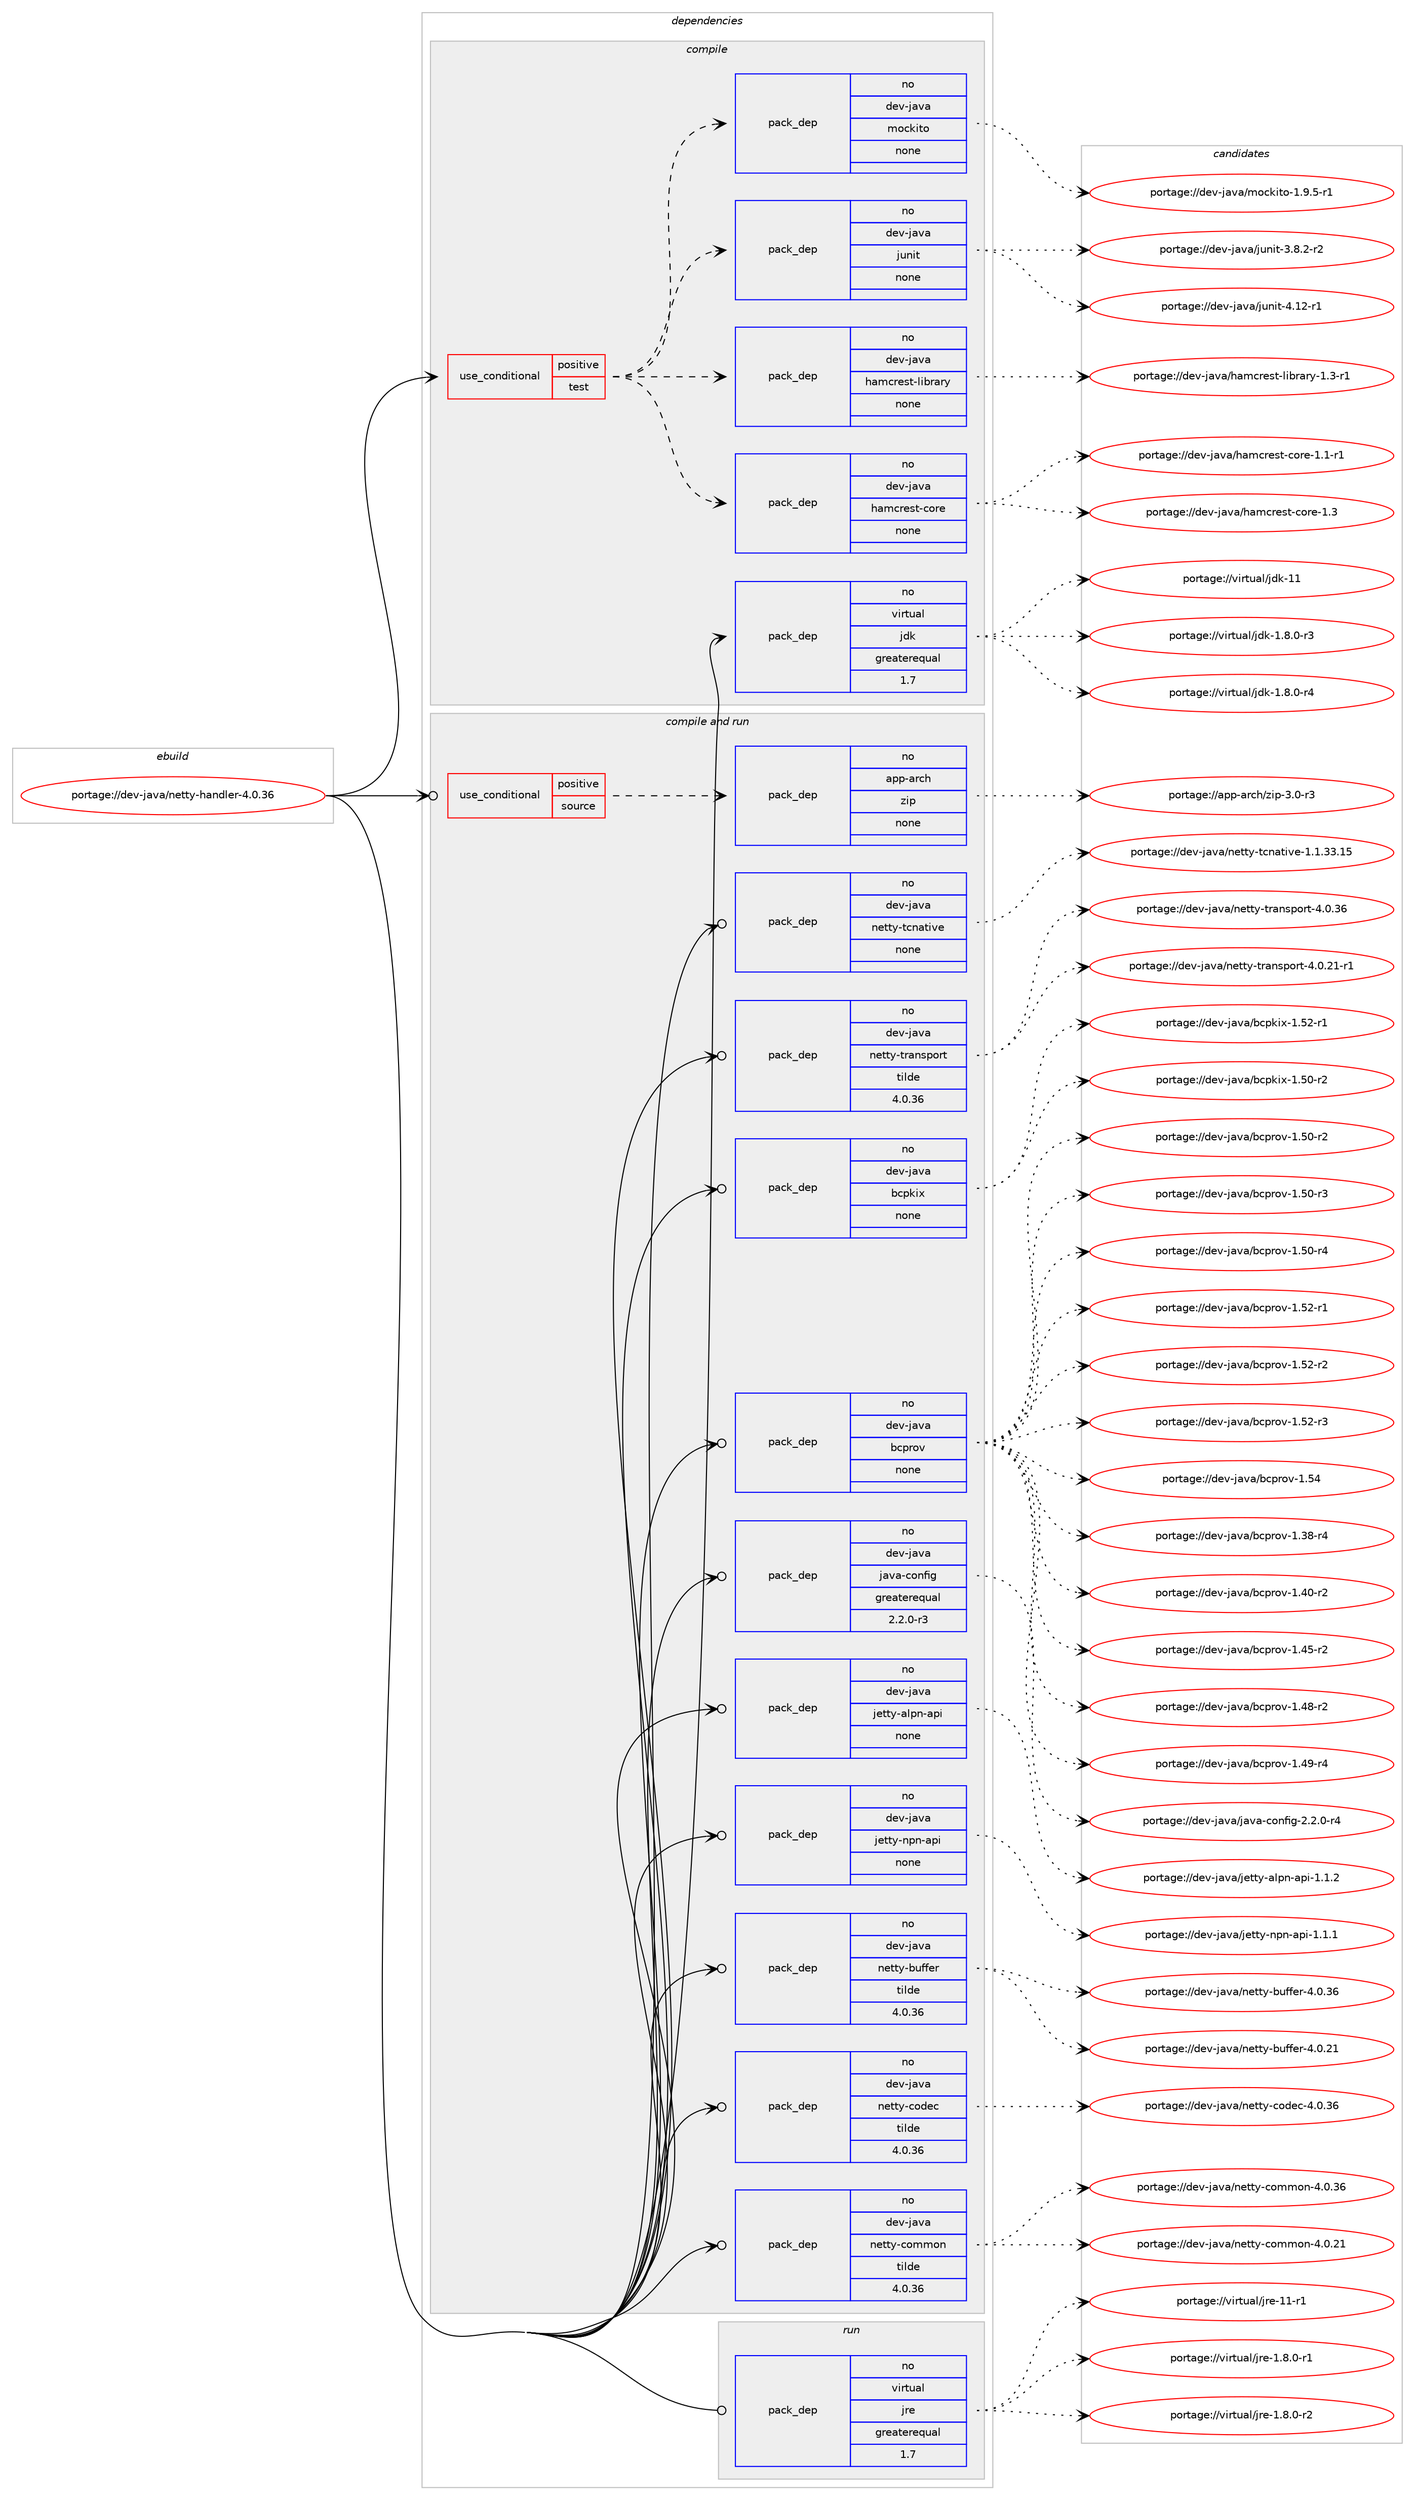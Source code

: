 digraph prolog {

# *************
# Graph options
# *************

newrank=true;
concentrate=true;
compound=true;
graph [rankdir=LR,fontname=Helvetica,fontsize=10,ranksep=1.5];#, ranksep=2.5, nodesep=0.2];
edge  [arrowhead=vee];
node  [fontname=Helvetica,fontsize=10];

# **********
# The ebuild
# **********

subgraph cluster_leftcol {
color=gray;
rank=same;
label=<<i>ebuild</i>>;
id [label="portage://dev-java/netty-handler-4.0.36", color=red, width=4, href="../dev-java/netty-handler-4.0.36.svg"];
}

# ****************
# The dependencies
# ****************

subgraph cluster_midcol {
color=gray;
label=<<i>dependencies</i>>;
subgraph cluster_compile {
fillcolor="#eeeeee";
style=filled;
label=<<i>compile</i>>;
subgraph cond18667 {
dependency90599 [label=<<TABLE BORDER="0" CELLBORDER="1" CELLSPACING="0" CELLPADDING="4"><TR><TD ROWSPAN="3" CELLPADDING="10">use_conditional</TD></TR><TR><TD>positive</TD></TR><TR><TD>test</TD></TR></TABLE>>, shape=none, color=red];
subgraph pack69214 {
dependency90600 [label=<<TABLE BORDER="0" CELLBORDER="1" CELLSPACING="0" CELLPADDING="4" WIDTH="220"><TR><TD ROWSPAN="6" CELLPADDING="30">pack_dep</TD></TR><TR><TD WIDTH="110">no</TD></TR><TR><TD>dev-java</TD></TR><TR><TD>hamcrest-core</TD></TR><TR><TD>none</TD></TR><TR><TD></TD></TR></TABLE>>, shape=none, color=blue];
}
dependency90599:e -> dependency90600:w [weight=20,style="dashed",arrowhead="vee"];
subgraph pack69215 {
dependency90601 [label=<<TABLE BORDER="0" CELLBORDER="1" CELLSPACING="0" CELLPADDING="4" WIDTH="220"><TR><TD ROWSPAN="6" CELLPADDING="30">pack_dep</TD></TR><TR><TD WIDTH="110">no</TD></TR><TR><TD>dev-java</TD></TR><TR><TD>hamcrest-library</TD></TR><TR><TD>none</TD></TR><TR><TD></TD></TR></TABLE>>, shape=none, color=blue];
}
dependency90599:e -> dependency90601:w [weight=20,style="dashed",arrowhead="vee"];
subgraph pack69216 {
dependency90602 [label=<<TABLE BORDER="0" CELLBORDER="1" CELLSPACING="0" CELLPADDING="4" WIDTH="220"><TR><TD ROWSPAN="6" CELLPADDING="30">pack_dep</TD></TR><TR><TD WIDTH="110">no</TD></TR><TR><TD>dev-java</TD></TR><TR><TD>junit</TD></TR><TR><TD>none</TD></TR><TR><TD></TD></TR></TABLE>>, shape=none, color=blue];
}
dependency90599:e -> dependency90602:w [weight=20,style="dashed",arrowhead="vee"];
subgraph pack69217 {
dependency90603 [label=<<TABLE BORDER="0" CELLBORDER="1" CELLSPACING="0" CELLPADDING="4" WIDTH="220"><TR><TD ROWSPAN="6" CELLPADDING="30">pack_dep</TD></TR><TR><TD WIDTH="110">no</TD></TR><TR><TD>dev-java</TD></TR><TR><TD>mockito</TD></TR><TR><TD>none</TD></TR><TR><TD></TD></TR></TABLE>>, shape=none, color=blue];
}
dependency90599:e -> dependency90603:w [weight=20,style="dashed",arrowhead="vee"];
}
id:e -> dependency90599:w [weight=20,style="solid",arrowhead="vee"];
subgraph pack69218 {
dependency90604 [label=<<TABLE BORDER="0" CELLBORDER="1" CELLSPACING="0" CELLPADDING="4" WIDTH="220"><TR><TD ROWSPAN="6" CELLPADDING="30">pack_dep</TD></TR><TR><TD WIDTH="110">no</TD></TR><TR><TD>virtual</TD></TR><TR><TD>jdk</TD></TR><TR><TD>greaterequal</TD></TR><TR><TD>1.7</TD></TR></TABLE>>, shape=none, color=blue];
}
id:e -> dependency90604:w [weight=20,style="solid",arrowhead="vee"];
}
subgraph cluster_compileandrun {
fillcolor="#eeeeee";
style=filled;
label=<<i>compile and run</i>>;
subgraph cond18668 {
dependency90605 [label=<<TABLE BORDER="0" CELLBORDER="1" CELLSPACING="0" CELLPADDING="4"><TR><TD ROWSPAN="3" CELLPADDING="10">use_conditional</TD></TR><TR><TD>positive</TD></TR><TR><TD>source</TD></TR></TABLE>>, shape=none, color=red];
subgraph pack69219 {
dependency90606 [label=<<TABLE BORDER="0" CELLBORDER="1" CELLSPACING="0" CELLPADDING="4" WIDTH="220"><TR><TD ROWSPAN="6" CELLPADDING="30">pack_dep</TD></TR><TR><TD WIDTH="110">no</TD></TR><TR><TD>app-arch</TD></TR><TR><TD>zip</TD></TR><TR><TD>none</TD></TR><TR><TD></TD></TR></TABLE>>, shape=none, color=blue];
}
dependency90605:e -> dependency90606:w [weight=20,style="dashed",arrowhead="vee"];
}
id:e -> dependency90605:w [weight=20,style="solid",arrowhead="odotvee"];
subgraph pack69220 {
dependency90607 [label=<<TABLE BORDER="0" CELLBORDER="1" CELLSPACING="0" CELLPADDING="4" WIDTH="220"><TR><TD ROWSPAN="6" CELLPADDING="30">pack_dep</TD></TR><TR><TD WIDTH="110">no</TD></TR><TR><TD>dev-java</TD></TR><TR><TD>bcpkix</TD></TR><TR><TD>none</TD></TR><TR><TD></TD></TR></TABLE>>, shape=none, color=blue];
}
id:e -> dependency90607:w [weight=20,style="solid",arrowhead="odotvee"];
subgraph pack69221 {
dependency90608 [label=<<TABLE BORDER="0" CELLBORDER="1" CELLSPACING="0" CELLPADDING="4" WIDTH="220"><TR><TD ROWSPAN="6" CELLPADDING="30">pack_dep</TD></TR><TR><TD WIDTH="110">no</TD></TR><TR><TD>dev-java</TD></TR><TR><TD>bcprov</TD></TR><TR><TD>none</TD></TR><TR><TD></TD></TR></TABLE>>, shape=none, color=blue];
}
id:e -> dependency90608:w [weight=20,style="solid",arrowhead="odotvee"];
subgraph pack69222 {
dependency90609 [label=<<TABLE BORDER="0" CELLBORDER="1" CELLSPACING="0" CELLPADDING="4" WIDTH="220"><TR><TD ROWSPAN="6" CELLPADDING="30">pack_dep</TD></TR><TR><TD WIDTH="110">no</TD></TR><TR><TD>dev-java</TD></TR><TR><TD>java-config</TD></TR><TR><TD>greaterequal</TD></TR><TR><TD>2.2.0-r3</TD></TR></TABLE>>, shape=none, color=blue];
}
id:e -> dependency90609:w [weight=20,style="solid",arrowhead="odotvee"];
subgraph pack69223 {
dependency90610 [label=<<TABLE BORDER="0" CELLBORDER="1" CELLSPACING="0" CELLPADDING="4" WIDTH="220"><TR><TD ROWSPAN="6" CELLPADDING="30">pack_dep</TD></TR><TR><TD WIDTH="110">no</TD></TR><TR><TD>dev-java</TD></TR><TR><TD>jetty-alpn-api</TD></TR><TR><TD>none</TD></TR><TR><TD></TD></TR></TABLE>>, shape=none, color=blue];
}
id:e -> dependency90610:w [weight=20,style="solid",arrowhead="odotvee"];
subgraph pack69224 {
dependency90611 [label=<<TABLE BORDER="0" CELLBORDER="1" CELLSPACING="0" CELLPADDING="4" WIDTH="220"><TR><TD ROWSPAN="6" CELLPADDING="30">pack_dep</TD></TR><TR><TD WIDTH="110">no</TD></TR><TR><TD>dev-java</TD></TR><TR><TD>jetty-npn-api</TD></TR><TR><TD>none</TD></TR><TR><TD></TD></TR></TABLE>>, shape=none, color=blue];
}
id:e -> dependency90611:w [weight=20,style="solid",arrowhead="odotvee"];
subgraph pack69225 {
dependency90612 [label=<<TABLE BORDER="0" CELLBORDER="1" CELLSPACING="0" CELLPADDING="4" WIDTH="220"><TR><TD ROWSPAN="6" CELLPADDING="30">pack_dep</TD></TR><TR><TD WIDTH="110">no</TD></TR><TR><TD>dev-java</TD></TR><TR><TD>netty-buffer</TD></TR><TR><TD>tilde</TD></TR><TR><TD>4.0.36</TD></TR></TABLE>>, shape=none, color=blue];
}
id:e -> dependency90612:w [weight=20,style="solid",arrowhead="odotvee"];
subgraph pack69226 {
dependency90613 [label=<<TABLE BORDER="0" CELLBORDER="1" CELLSPACING="0" CELLPADDING="4" WIDTH="220"><TR><TD ROWSPAN="6" CELLPADDING="30">pack_dep</TD></TR><TR><TD WIDTH="110">no</TD></TR><TR><TD>dev-java</TD></TR><TR><TD>netty-codec</TD></TR><TR><TD>tilde</TD></TR><TR><TD>4.0.36</TD></TR></TABLE>>, shape=none, color=blue];
}
id:e -> dependency90613:w [weight=20,style="solid",arrowhead="odotvee"];
subgraph pack69227 {
dependency90614 [label=<<TABLE BORDER="0" CELLBORDER="1" CELLSPACING="0" CELLPADDING="4" WIDTH="220"><TR><TD ROWSPAN="6" CELLPADDING="30">pack_dep</TD></TR><TR><TD WIDTH="110">no</TD></TR><TR><TD>dev-java</TD></TR><TR><TD>netty-common</TD></TR><TR><TD>tilde</TD></TR><TR><TD>4.0.36</TD></TR></TABLE>>, shape=none, color=blue];
}
id:e -> dependency90614:w [weight=20,style="solid",arrowhead="odotvee"];
subgraph pack69228 {
dependency90615 [label=<<TABLE BORDER="0" CELLBORDER="1" CELLSPACING="0" CELLPADDING="4" WIDTH="220"><TR><TD ROWSPAN="6" CELLPADDING="30">pack_dep</TD></TR><TR><TD WIDTH="110">no</TD></TR><TR><TD>dev-java</TD></TR><TR><TD>netty-tcnative</TD></TR><TR><TD>none</TD></TR><TR><TD></TD></TR></TABLE>>, shape=none, color=blue];
}
id:e -> dependency90615:w [weight=20,style="solid",arrowhead="odotvee"];
subgraph pack69229 {
dependency90616 [label=<<TABLE BORDER="0" CELLBORDER="1" CELLSPACING="0" CELLPADDING="4" WIDTH="220"><TR><TD ROWSPAN="6" CELLPADDING="30">pack_dep</TD></TR><TR><TD WIDTH="110">no</TD></TR><TR><TD>dev-java</TD></TR><TR><TD>netty-transport</TD></TR><TR><TD>tilde</TD></TR><TR><TD>4.0.36</TD></TR></TABLE>>, shape=none, color=blue];
}
id:e -> dependency90616:w [weight=20,style="solid",arrowhead="odotvee"];
}
subgraph cluster_run {
fillcolor="#eeeeee";
style=filled;
label=<<i>run</i>>;
subgraph pack69230 {
dependency90617 [label=<<TABLE BORDER="0" CELLBORDER="1" CELLSPACING="0" CELLPADDING="4" WIDTH="220"><TR><TD ROWSPAN="6" CELLPADDING="30">pack_dep</TD></TR><TR><TD WIDTH="110">no</TD></TR><TR><TD>virtual</TD></TR><TR><TD>jre</TD></TR><TR><TD>greaterequal</TD></TR><TR><TD>1.7</TD></TR></TABLE>>, shape=none, color=blue];
}
id:e -> dependency90617:w [weight=20,style="solid",arrowhead="odot"];
}
}

# **************
# The candidates
# **************

subgraph cluster_choices {
rank=same;
color=gray;
label=<<i>candidates</i>>;

subgraph choice69214 {
color=black;
nodesep=1;
choiceportage1001011184510697118974710497109991141011151164599111114101454946494511449 [label="portage://dev-java/hamcrest-core-1.1-r1", color=red, width=4,href="../dev-java/hamcrest-core-1.1-r1.svg"];
choiceportage100101118451069711897471049710999114101115116459911111410145494651 [label="portage://dev-java/hamcrest-core-1.3", color=red, width=4,href="../dev-java/hamcrest-core-1.3.svg"];
dependency90600:e -> choiceportage1001011184510697118974710497109991141011151164599111114101454946494511449:w [style=dotted,weight="100"];
dependency90600:e -> choiceportage100101118451069711897471049710999114101115116459911111410145494651:w [style=dotted,weight="100"];
}
subgraph choice69215 {
color=black;
nodesep=1;
choiceportage100101118451069711897471049710999114101115116451081059811497114121454946514511449 [label="portage://dev-java/hamcrest-library-1.3-r1", color=red, width=4,href="../dev-java/hamcrest-library-1.3-r1.svg"];
dependency90601:e -> choiceportage100101118451069711897471049710999114101115116451081059811497114121454946514511449:w [style=dotted,weight="100"];
}
subgraph choice69216 {
color=black;
nodesep=1;
choiceportage100101118451069711897471061171101051164551465646504511450 [label="portage://dev-java/junit-3.8.2-r2", color=red, width=4,href="../dev-java/junit-3.8.2-r2.svg"];
choiceportage1001011184510697118974710611711010511645524649504511449 [label="portage://dev-java/junit-4.12-r1", color=red, width=4,href="../dev-java/junit-4.12-r1.svg"];
dependency90602:e -> choiceportage100101118451069711897471061171101051164551465646504511450:w [style=dotted,weight="100"];
dependency90602:e -> choiceportage1001011184510697118974710611711010511645524649504511449:w [style=dotted,weight="100"];
}
subgraph choice69217 {
color=black;
nodesep=1;
choiceportage10010111845106971189747109111991071051161114549465746534511449 [label="portage://dev-java/mockito-1.9.5-r1", color=red, width=4,href="../dev-java/mockito-1.9.5-r1.svg"];
dependency90603:e -> choiceportage10010111845106971189747109111991071051161114549465746534511449:w [style=dotted,weight="100"];
}
subgraph choice69218 {
color=black;
nodesep=1;
choiceportage11810511411611797108471061001074549465646484511451 [label="portage://virtual/jdk-1.8.0-r3", color=red, width=4,href="../virtual/jdk-1.8.0-r3.svg"];
choiceportage11810511411611797108471061001074549465646484511452 [label="portage://virtual/jdk-1.8.0-r4", color=red, width=4,href="../virtual/jdk-1.8.0-r4.svg"];
choiceportage1181051141161179710847106100107454949 [label="portage://virtual/jdk-11", color=red, width=4,href="../virtual/jdk-11.svg"];
dependency90604:e -> choiceportage11810511411611797108471061001074549465646484511451:w [style=dotted,weight="100"];
dependency90604:e -> choiceportage11810511411611797108471061001074549465646484511452:w [style=dotted,weight="100"];
dependency90604:e -> choiceportage1181051141161179710847106100107454949:w [style=dotted,weight="100"];
}
subgraph choice69219 {
color=black;
nodesep=1;
choiceportage9711211245971149910447122105112455146484511451 [label="portage://app-arch/zip-3.0-r3", color=red, width=4,href="../app-arch/zip-3.0-r3.svg"];
dependency90606:e -> choiceportage9711211245971149910447122105112455146484511451:w [style=dotted,weight="100"];
}
subgraph choice69220 {
color=black;
nodesep=1;
choiceportage10010111845106971189747989911210710512045494653484511450 [label="portage://dev-java/bcpkix-1.50-r2", color=red, width=4,href="../dev-java/bcpkix-1.50-r2.svg"];
choiceportage10010111845106971189747989911210710512045494653504511449 [label="portage://dev-java/bcpkix-1.52-r1", color=red, width=4,href="../dev-java/bcpkix-1.52-r1.svg"];
dependency90607:e -> choiceportage10010111845106971189747989911210710512045494653484511450:w [style=dotted,weight="100"];
dependency90607:e -> choiceportage10010111845106971189747989911210710512045494653504511449:w [style=dotted,weight="100"];
}
subgraph choice69221 {
color=black;
nodesep=1;
choiceportage10010111845106971189747989911211411111845494651564511452 [label="portage://dev-java/bcprov-1.38-r4", color=red, width=4,href="../dev-java/bcprov-1.38-r4.svg"];
choiceportage10010111845106971189747989911211411111845494652484511450 [label="portage://dev-java/bcprov-1.40-r2", color=red, width=4,href="../dev-java/bcprov-1.40-r2.svg"];
choiceportage10010111845106971189747989911211411111845494652534511450 [label="portage://dev-java/bcprov-1.45-r2", color=red, width=4,href="../dev-java/bcprov-1.45-r2.svg"];
choiceportage10010111845106971189747989911211411111845494652564511450 [label="portage://dev-java/bcprov-1.48-r2", color=red, width=4,href="../dev-java/bcprov-1.48-r2.svg"];
choiceportage10010111845106971189747989911211411111845494652574511452 [label="portage://dev-java/bcprov-1.49-r4", color=red, width=4,href="../dev-java/bcprov-1.49-r4.svg"];
choiceportage10010111845106971189747989911211411111845494653484511450 [label="portage://dev-java/bcprov-1.50-r2", color=red, width=4,href="../dev-java/bcprov-1.50-r2.svg"];
choiceportage10010111845106971189747989911211411111845494653484511451 [label="portage://dev-java/bcprov-1.50-r3", color=red, width=4,href="../dev-java/bcprov-1.50-r3.svg"];
choiceportage10010111845106971189747989911211411111845494653484511452 [label="portage://dev-java/bcprov-1.50-r4", color=red, width=4,href="../dev-java/bcprov-1.50-r4.svg"];
choiceportage10010111845106971189747989911211411111845494653504511449 [label="portage://dev-java/bcprov-1.52-r1", color=red, width=4,href="../dev-java/bcprov-1.52-r1.svg"];
choiceportage10010111845106971189747989911211411111845494653504511450 [label="portage://dev-java/bcprov-1.52-r2", color=red, width=4,href="../dev-java/bcprov-1.52-r2.svg"];
choiceportage10010111845106971189747989911211411111845494653504511451 [label="portage://dev-java/bcprov-1.52-r3", color=red, width=4,href="../dev-java/bcprov-1.52-r3.svg"];
choiceportage1001011184510697118974798991121141111184549465352 [label="portage://dev-java/bcprov-1.54", color=red, width=4,href="../dev-java/bcprov-1.54.svg"];
dependency90608:e -> choiceportage10010111845106971189747989911211411111845494651564511452:w [style=dotted,weight="100"];
dependency90608:e -> choiceportage10010111845106971189747989911211411111845494652484511450:w [style=dotted,weight="100"];
dependency90608:e -> choiceportage10010111845106971189747989911211411111845494652534511450:w [style=dotted,weight="100"];
dependency90608:e -> choiceportage10010111845106971189747989911211411111845494652564511450:w [style=dotted,weight="100"];
dependency90608:e -> choiceportage10010111845106971189747989911211411111845494652574511452:w [style=dotted,weight="100"];
dependency90608:e -> choiceportage10010111845106971189747989911211411111845494653484511450:w [style=dotted,weight="100"];
dependency90608:e -> choiceportage10010111845106971189747989911211411111845494653484511451:w [style=dotted,weight="100"];
dependency90608:e -> choiceportage10010111845106971189747989911211411111845494653484511452:w [style=dotted,weight="100"];
dependency90608:e -> choiceportage10010111845106971189747989911211411111845494653504511449:w [style=dotted,weight="100"];
dependency90608:e -> choiceportage10010111845106971189747989911211411111845494653504511450:w [style=dotted,weight="100"];
dependency90608:e -> choiceportage10010111845106971189747989911211411111845494653504511451:w [style=dotted,weight="100"];
dependency90608:e -> choiceportage1001011184510697118974798991121141111184549465352:w [style=dotted,weight="100"];
}
subgraph choice69222 {
color=black;
nodesep=1;
choiceportage10010111845106971189747106971189745991111101021051034550465046484511452 [label="portage://dev-java/java-config-2.2.0-r4", color=red, width=4,href="../dev-java/java-config-2.2.0-r4.svg"];
dependency90609:e -> choiceportage10010111845106971189747106971189745991111101021051034550465046484511452:w [style=dotted,weight="100"];
}
subgraph choice69223 {
color=black;
nodesep=1;
choiceportage1001011184510697118974710610111611612145971081121104597112105454946494650 [label="portage://dev-java/jetty-alpn-api-1.1.2", color=red, width=4,href="../dev-java/jetty-alpn-api-1.1.2.svg"];
dependency90610:e -> choiceportage1001011184510697118974710610111611612145971081121104597112105454946494650:w [style=dotted,weight="100"];
}
subgraph choice69224 {
color=black;
nodesep=1;
choiceportage10010111845106971189747106101116116121451101121104597112105454946494649 [label="portage://dev-java/jetty-npn-api-1.1.1", color=red, width=4,href="../dev-java/jetty-npn-api-1.1.1.svg"];
dependency90611:e -> choiceportage10010111845106971189747106101116116121451101121104597112105454946494649:w [style=dotted,weight="100"];
}
subgraph choice69225 {
color=black;
nodesep=1;
choiceportage10010111845106971189747110101116116121459811710210210111445524648465049 [label="portage://dev-java/netty-buffer-4.0.21", color=red, width=4,href="../dev-java/netty-buffer-4.0.21.svg"];
choiceportage10010111845106971189747110101116116121459811710210210111445524648465154 [label="portage://dev-java/netty-buffer-4.0.36", color=red, width=4,href="../dev-java/netty-buffer-4.0.36.svg"];
dependency90612:e -> choiceportage10010111845106971189747110101116116121459811710210210111445524648465049:w [style=dotted,weight="100"];
dependency90612:e -> choiceportage10010111845106971189747110101116116121459811710210210111445524648465154:w [style=dotted,weight="100"];
}
subgraph choice69226 {
color=black;
nodesep=1;
choiceportage1001011184510697118974711010111611612145991111001019945524648465154 [label="portage://dev-java/netty-codec-4.0.36", color=red, width=4,href="../dev-java/netty-codec-4.0.36.svg"];
dependency90613:e -> choiceportage1001011184510697118974711010111611612145991111001019945524648465154:w [style=dotted,weight="100"];
}
subgraph choice69227 {
color=black;
nodesep=1;
choiceportage10010111845106971189747110101116116121459911110910911111045524648465049 [label="portage://dev-java/netty-common-4.0.21", color=red, width=4,href="../dev-java/netty-common-4.0.21.svg"];
choiceportage10010111845106971189747110101116116121459911110910911111045524648465154 [label="portage://dev-java/netty-common-4.0.36", color=red, width=4,href="../dev-java/netty-common-4.0.36.svg"];
dependency90614:e -> choiceportage10010111845106971189747110101116116121459911110910911111045524648465049:w [style=dotted,weight="100"];
dependency90614:e -> choiceportage10010111845106971189747110101116116121459911110910911111045524648465154:w [style=dotted,weight="100"];
}
subgraph choice69228 {
color=black;
nodesep=1;
choiceportage1001011184510697118974711010111611612145116991109711610511810145494649465151464953 [label="portage://dev-java/netty-tcnative-1.1.33.15", color=red, width=4,href="../dev-java/netty-tcnative-1.1.33.15.svg"];
dependency90615:e -> choiceportage1001011184510697118974711010111611612145116991109711610511810145494649465151464953:w [style=dotted,weight="100"];
}
subgraph choice69229 {
color=black;
nodesep=1;
choiceportage100101118451069711897471101011161161214511611497110115112111114116455246484650494511449 [label="portage://dev-java/netty-transport-4.0.21-r1", color=red, width=4,href="../dev-java/netty-transport-4.0.21-r1.svg"];
choiceportage10010111845106971189747110101116116121451161149711011511211111411645524648465154 [label="portage://dev-java/netty-transport-4.0.36", color=red, width=4,href="../dev-java/netty-transport-4.0.36.svg"];
dependency90616:e -> choiceportage100101118451069711897471101011161161214511611497110115112111114116455246484650494511449:w [style=dotted,weight="100"];
dependency90616:e -> choiceportage10010111845106971189747110101116116121451161149711011511211111411645524648465154:w [style=dotted,weight="100"];
}
subgraph choice69230 {
color=black;
nodesep=1;
choiceportage11810511411611797108471061141014549465646484511449 [label="portage://virtual/jre-1.8.0-r1", color=red, width=4,href="../virtual/jre-1.8.0-r1.svg"];
choiceportage11810511411611797108471061141014549465646484511450 [label="portage://virtual/jre-1.8.0-r2", color=red, width=4,href="../virtual/jre-1.8.0-r2.svg"];
choiceportage11810511411611797108471061141014549494511449 [label="portage://virtual/jre-11-r1", color=red, width=4,href="../virtual/jre-11-r1.svg"];
dependency90617:e -> choiceportage11810511411611797108471061141014549465646484511449:w [style=dotted,weight="100"];
dependency90617:e -> choiceportage11810511411611797108471061141014549465646484511450:w [style=dotted,weight="100"];
dependency90617:e -> choiceportage11810511411611797108471061141014549494511449:w [style=dotted,weight="100"];
}
}

}
